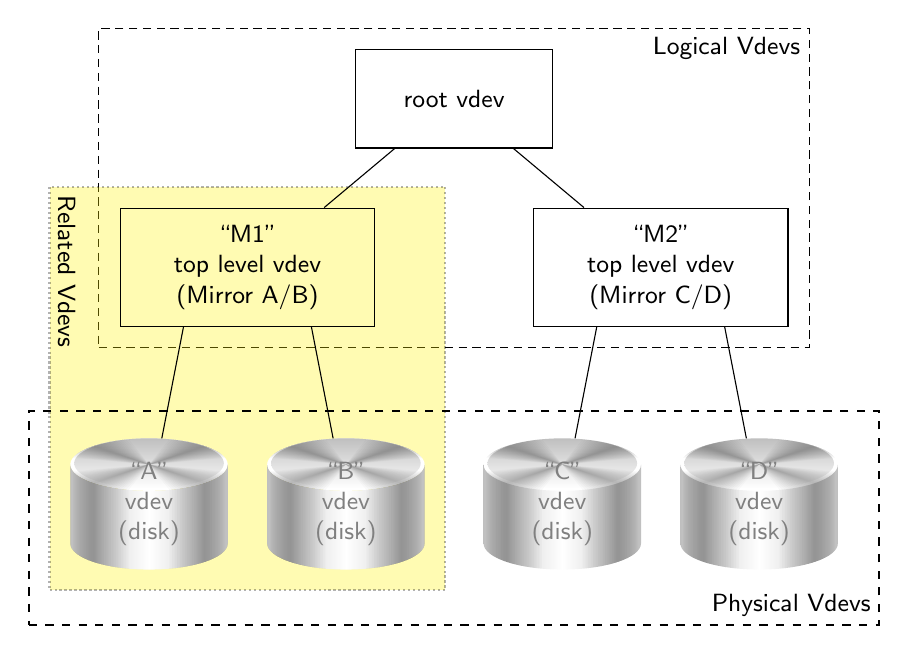 \begin{tikzpicture}[%
    every node/.style = {
      font=\small\sffamily
    },
    pics/.cd,
    disk/.style = {
      code = {
        \fill [white] ellipse [x radius = 1, y radius = 1/3];
        \path [left color = black!50, right color = black!50,
               middle color = black!25]
              (-1+.05,-.55) arc (180:360:1-.05 and 1/3-.05*1/3) -- cycle;
        \path [top color = black!25, bottom color = white]
              (0,.05*1/3) ellipse [x radius = 1-.05, y radius = 1/3-.05*1/3];
        \path [left color = black!25, right color = black!25,
               middle color = white] (-1,0) -- (-1,-1) arc (180:360:1 and 1/3)
              -- (1,0) arc (360:180:1 and 1/3);
        \foreach \r in {225,315}
            \foreach \i [evaluate = {\s=30;}] in {0,2,...,30}
                \fill [black, fill opacity = 1/50]
                (0,0) -- (\r+\s-\i:1 and 1/3) -- ++(0,-1)
                arc (\r+\s-\i:\r-\s+\i:1 and 1/3) -- ++(0,1) -- cycle;
        \foreach \r in {45,135}
            \foreach \i [evaluate = {\s=30;}] in {0,2,...,30}
                 \fill [black, fill opacity = 1/50]
                 (0,0) -- (\r+\s-\i:1 and 1/3)
                 arc (\r+\s-\i:\r-\s+\i:1 and 1/3)  -- cycle;
      }
    }
  ]
  \node (root) [draw, minimum width=2.5cm, minimum height=1.25cm] {root vdev};
  % FIXME: hack! mirror1 will be redrawn after the related node is drawn.
  \node (mirror1) [minimum width=3cm, minimum height=1.5cm, text width = 3cm, align=center,%
                   below left=.75cm and 1cm of root.south] {};
  \node (mirror2) [draw, minimum width=3cm, minimum height=1.5cm, text width = 3cm, align=center,%
                   below right=.75 and 1cm of root.south] {``M2''\\top level vdev\\(Mirror C/D)};
  \path ($(mirror1.south) - (1.25cm,1.75cm)$)  pic [local bounding box=D1] (d1) {disk};
  \path ($(mirror1.south) - (-1.25cm,1.75cm)$) pic [local bounding box=D2] (d2) {disk};
  \path ($(mirror2.south) - (1.25cm,1.75cm)$)  pic [local bounding box=D3] (d3) {disk};
  \path ($(mirror2.south) - (-1.25cm,1.75cm)$) pic [local bounding box=D4] (d4) {disk};
  \node (logical)  [draw, densely dashed, fit=(root)(mirror1)(mirror2),inner sep=7.5pt] {};
  \node (related) [draw, thick, densely dotted, fit=(mirror1)(D1)(D2),inner sep=7.5pt%
    , fill=yellow, opacity=0.3] {};

  \node (mirror1) [draw, minimum width=3cm, minimum height=1.5cm, text width = 3cm, align=center,%
    below left=.75cm and 1cm of root.south] {``M1''\\top level vdev\\(Mirror A/B)};
  \path ($(mirror1.south) - (1.25cm,1.75cm)$)  pic [local bounding box=D1] (d1) {disk};
  \path ($(mirror1.south) - (-1.25cm,1.75cm)$) pic [local bounding box=D2] (d2) {disk};  
  
  \node (physical) [draw, thick, dashed, fit=(D1)(D2)(D3)(D4), yshift=-5pt, inner sep=15pt] {};
  \node [below left = 0cm and 0cm of logical.north east] {Logical Vdevs};
  \node [above right=0cm and 0cm of related.north west, rotate=-90] {Related Vdevs};
  \node [above left=0cm and 0cm of physical.south east] {Physical Vdevs};
  \node at (D1) [text=gray!100, text width=1.5cm, align=center]{``A''\\vdev\\(disk)};
  \node at (D2) [text=gray!100, text width=1.5cm, align=center]{``B''\\vdev\\(disk)};
  \node at (D3) [text=gray!100, text width=1.5cm, align=center]{``C''\\vdev\\(disk)};
  \node at (D4) [text=gray!100, text width=1.5cm, align=center]{``D''\\vdev\\(disk)};

  \draw ($(root.south west)!1/5!(root.south east)$) -- ($(mirror1.north east)!1/5!(mirror1.north west)$);
  \draw ($(root.south east)!1/5!(root.south west)$) -- ($(mirror2.north west)!1/5!(mirror2.north east)$);
  \draw ($(mirror1.south west)!1/4!(mirror1.south east)$) -- (D1);
  \draw ($(mirror1.south east)!1/4!(mirror1.south west)$) -- (D2);
  \draw ($(mirror2.south west)!1/4!(mirror2.south east)$) -- (D3);
  \draw ($(mirror2.south east)!1/4!(mirror2.south west)$) -- (D4);
\end{tikzpicture}
